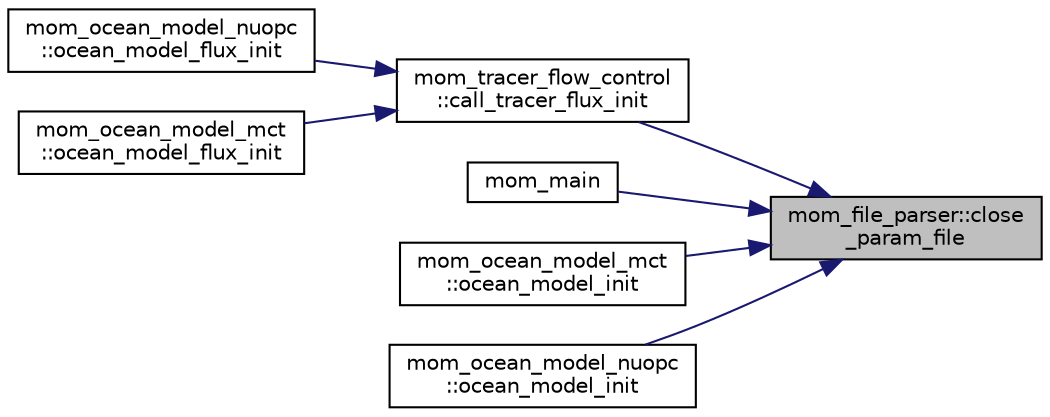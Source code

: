 digraph "mom_file_parser::close_param_file"
{
 // INTERACTIVE_SVG=YES
 // LATEX_PDF_SIZE
  edge [fontname="Helvetica",fontsize="10",labelfontname="Helvetica",labelfontsize="10"];
  node [fontname="Helvetica",fontsize="10",shape=record];
  rankdir="RL";
  Node1 [label="mom_file_parser::close\l_param_file",height=0.2,width=0.4,color="black", fillcolor="grey75", style="filled", fontcolor="black",tooltip="Close any open input files and deallocate memory associated with this param_file_type...."];
  Node1 -> Node2 [dir="back",color="midnightblue",fontsize="10",style="solid",fontname="Helvetica"];
  Node2 [label="mom_tracer_flow_control\l::call_tracer_flux_init",height=0.2,width=0.4,color="black", fillcolor="white", style="filled",URL="$namespacemom__tracer__flow__control.html#a736899f8b0b79d0e98384abf2b084880",tooltip="This subroutine carries out a series of calls to initialize the air-sea tracer fluxes,..."];
  Node2 -> Node3 [dir="back",color="midnightblue",fontsize="10",style="solid",fontname="Helvetica"];
  Node3 [label="mom_ocean_model_nuopc\l::ocean_model_flux_init",height=0.2,width=0.4,color="black", fillcolor="white", style="filled",URL="$namespacemom__ocean__model__nuopc.html#ab8a89646dbbad4bae06c0d416f21160a",tooltip="ocean_model_flux_init is used to initialize properties of the air-sea fluxes as determined by various..."];
  Node2 -> Node4 [dir="back",color="midnightblue",fontsize="10",style="solid",fontname="Helvetica"];
  Node4 [label="mom_ocean_model_mct\l::ocean_model_flux_init",height=0.2,width=0.4,color="black", fillcolor="white", style="filled",URL="$namespacemom__ocean__model__mct.html#aa8515d789e0bf3e772b3e78d6e5754cb",tooltip="ocean_model_flux_init is used to initialize properties of the air-sea fluxes as determined by various..."];
  Node1 -> Node5 [dir="back",color="midnightblue",fontsize="10",style="solid",fontname="Helvetica"];
  Node5 [label="mom_main",height=0.2,width=0.4,color="black", fillcolor="white", style="filled",URL="$MOM__driver_8F90.html#a08fffeb2d8e8acbf9ed4609be6d258c6",tooltip=" "];
  Node1 -> Node6 [dir="back",color="midnightblue",fontsize="10",style="solid",fontname="Helvetica"];
  Node6 [label="mom_ocean_model_mct\l::ocean_model_init",height=0.2,width=0.4,color="black", fillcolor="white", style="filled",URL="$namespacemom__ocean__model__mct.html#ab85c4a8f30fcf7782a514a3fc66165a2",tooltip="ocean_model_init initializes the ocean model, including registering fields for restarts and reading r..."];
  Node1 -> Node7 [dir="back",color="midnightblue",fontsize="10",style="solid",fontname="Helvetica"];
  Node7 [label="mom_ocean_model_nuopc\l::ocean_model_init",height=0.2,width=0.4,color="black", fillcolor="white", style="filled",URL="$namespacemom__ocean__model__nuopc.html#a7682efcc4c80e04e7e3d1f3ca9b123f7",tooltip="ocean_model_init initializes the ocean model, including registering fields for restarts and reading r..."];
}
